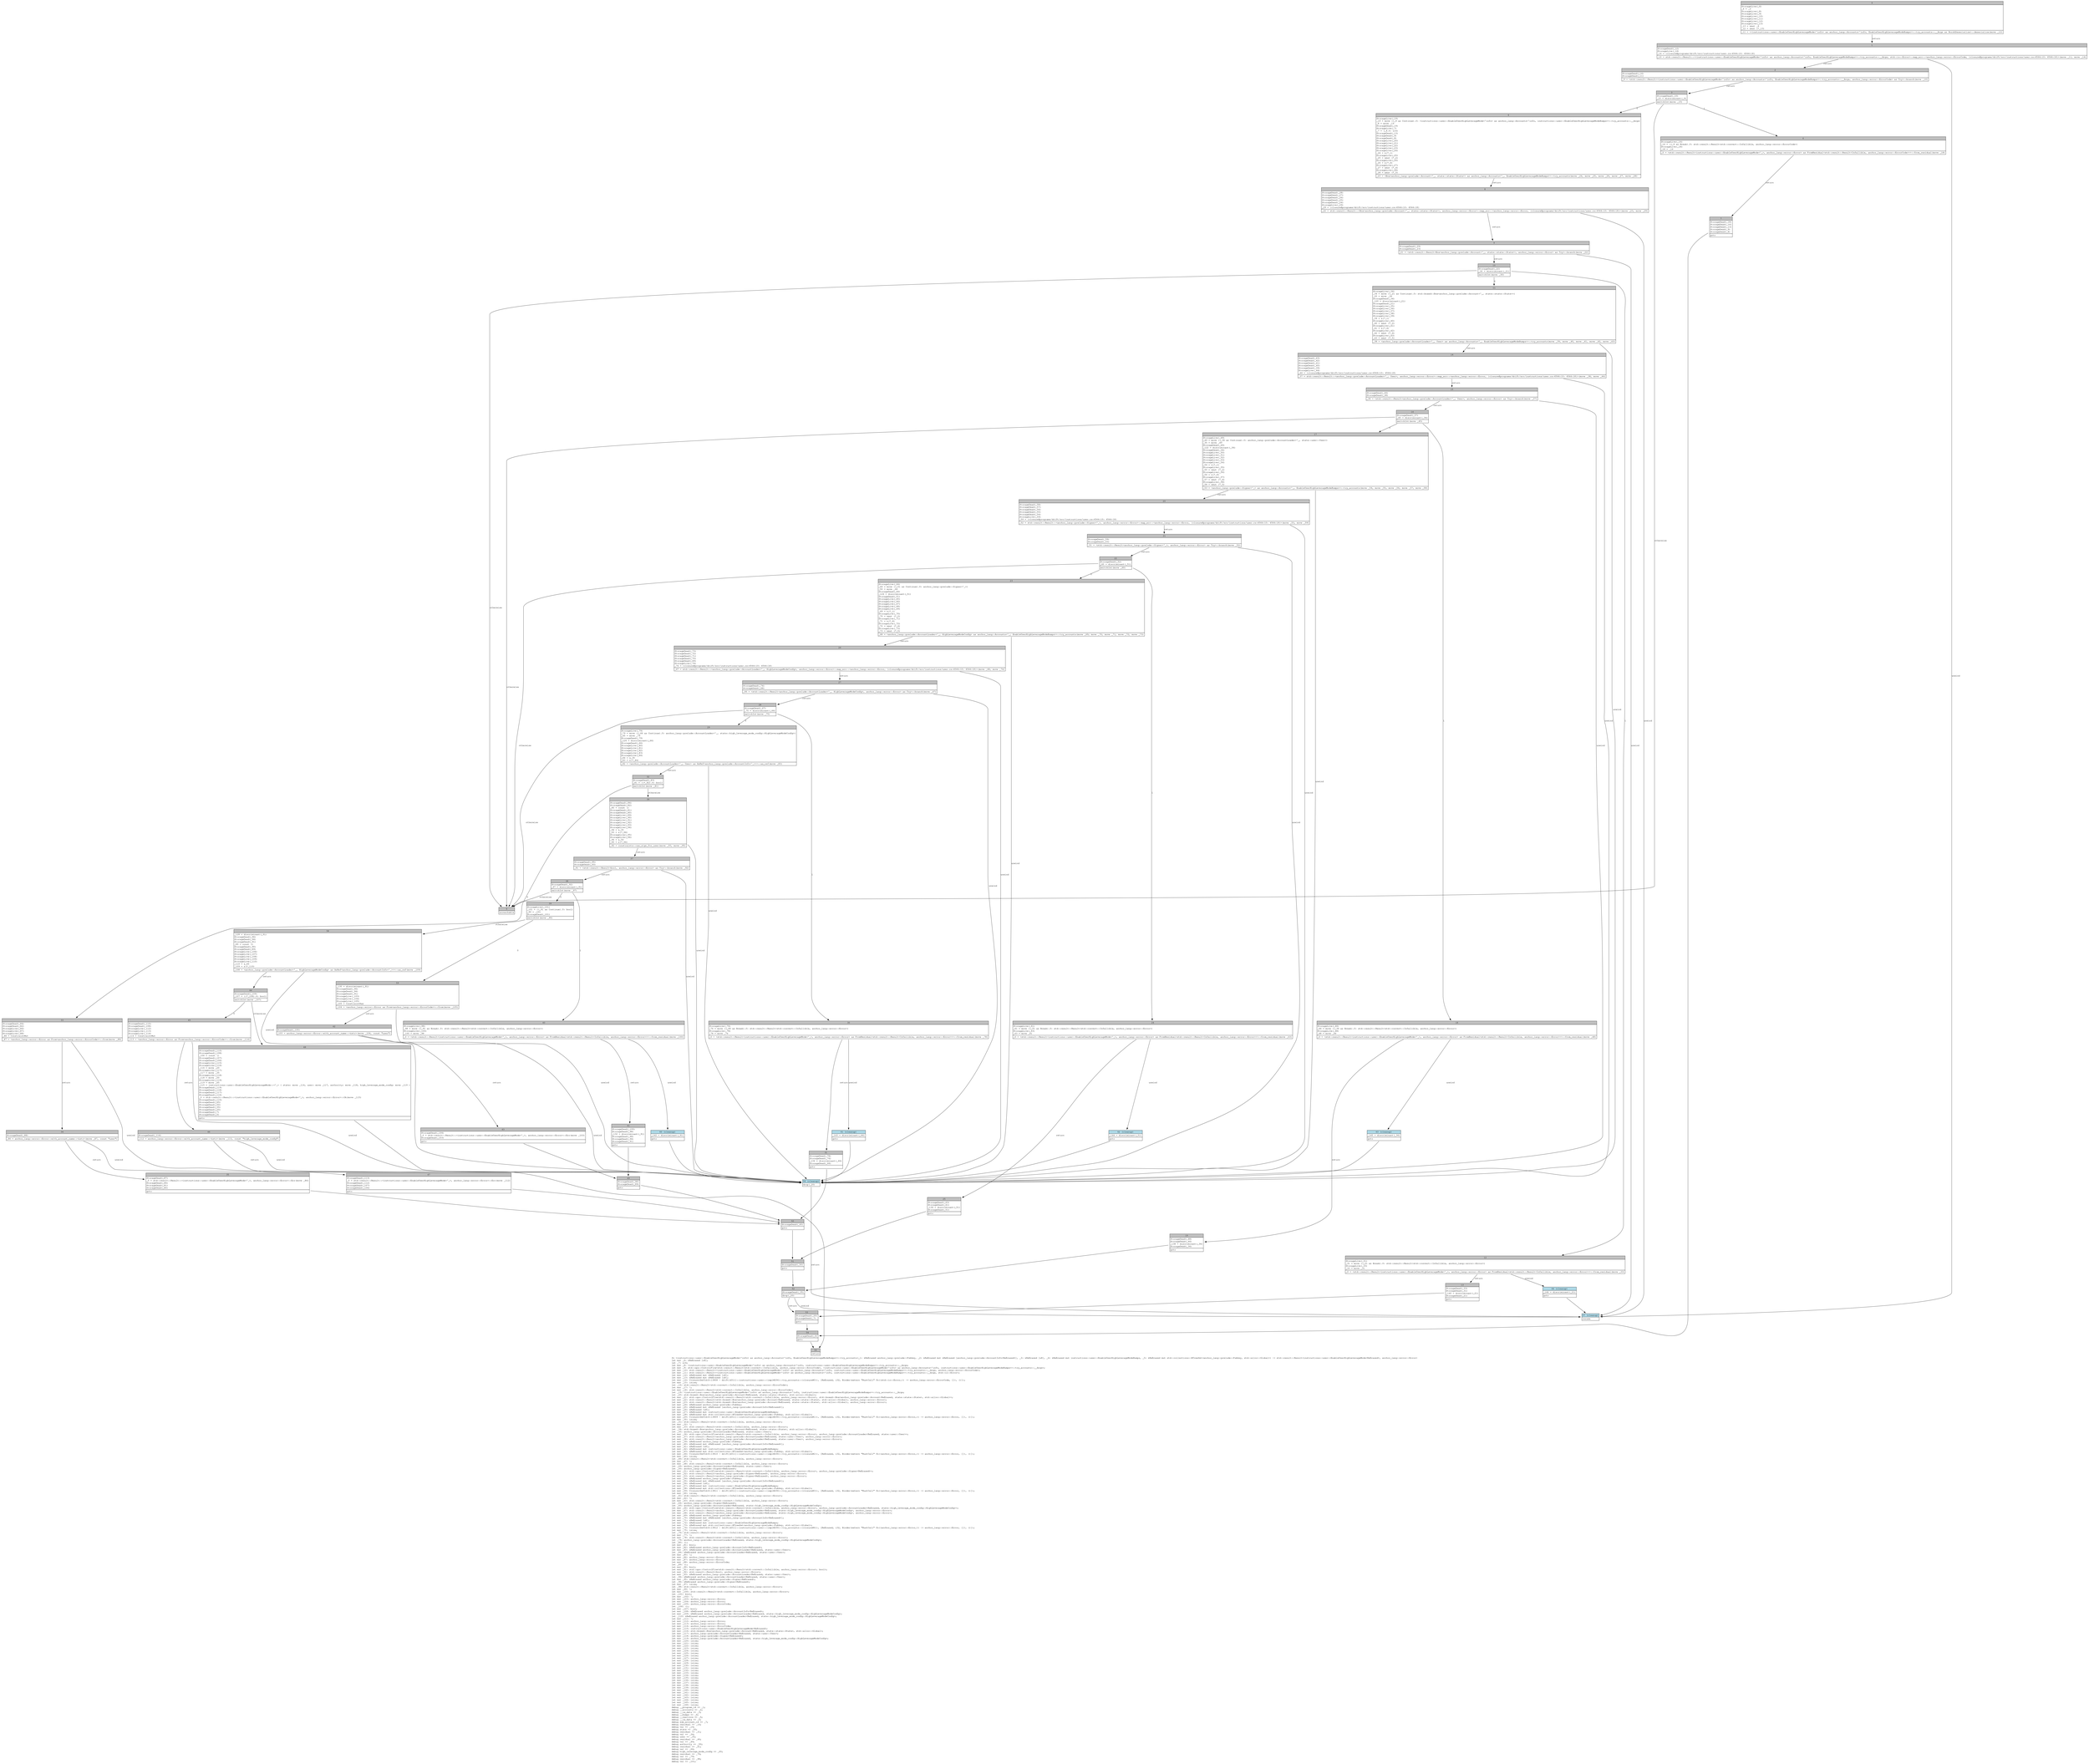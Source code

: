 digraph Mir_0_13807 {
    graph [fontname="Courier, monospace"];
    node [fontname="Courier, monospace"];
    edge [fontname="Courier, monospace"];
    label=<fn &lt;instructions::user::EnableUserHighLeverageMode&lt;'info&gt; as anchor_lang::Accounts&lt;'info, EnableUserHighLeverageModeBumps&gt;&gt;::try_accounts(_1: &amp;ReErased anchor_lang::prelude::Pubkey, _2: &amp;ReErased mut &amp;ReErased [anchor_lang::prelude::AccountInfo&lt;ReErased&gt;], _3: &amp;ReErased [u8], _4: &amp;ReErased mut instructions::user::EnableUserHighLeverageModeBumps, _5: &amp;ReErased mut std::collections::BTreeSet&lt;anchor_lang::prelude::Pubkey, std::alloc::Global&gt;) -&gt; std::result::Result&lt;instructions::user::EnableUserHighLeverageMode&lt;ReErased&gt;, anchor_lang::error::Error&gt;<br align="left"/>let mut _6: &amp;ReErased [u8];<br align="left"/>let _7: u16;<br align="left"/>let mut _8: &lt;instructions::user::EnableUserHighLeverageMode&lt;'info&gt; as anchor_lang::Accounts&lt;'info, instructions::user::EnableUserHighLeverageModeBumps&gt;&gt;::try_accounts::__Args;<br align="left"/>let mut _9: std::ops::ControlFlow&lt;std::result::Result&lt;std::convert::Infallible, anchor_lang::error::ErrorCode&gt;, &lt;instructions::user::EnableUserHighLeverageMode&lt;'info&gt; as anchor_lang::Accounts&lt;'info, instructions::user::EnableUserHighLeverageModeBumps&gt;&gt;::try_accounts::__Args&gt;;<br align="left"/>let mut _10: std::result::Result&lt;&lt;instructions::user::EnableUserHighLeverageMode&lt;'info&gt; as anchor_lang::Accounts&lt;'info, instructions::user::EnableUserHighLeverageModeBumps&gt;&gt;::try_accounts::__Args, anchor_lang::error::ErrorCode&gt;;<br align="left"/>let mut _11: std::result::Result&lt;&lt;instructions::user::EnableUserHighLeverageMode&lt;'info&gt; as anchor_lang::Accounts&lt;'info, instructions::user::EnableUserHighLeverageModeBumps&gt;&gt;::try_accounts::__Args, std::io::Error&gt;;<br align="left"/>let mut _12: &amp;ReErased mut &amp;ReErased [u8];<br align="left"/>let mut _13: &amp;ReErased mut &amp;ReErased [u8];<br align="left"/>let mut _14: Closure(DefId(0:13808 ~ drift[d311]::instructions::user::{impl#206}::try_accounts::{closure#0}), [ReErased, i32, Binder(extern &quot;RustCall&quot; fn((std::io::Error,)) -&gt; anchor_lang::error::ErrorCode, []), ()]);<br align="left"/>let mut _15: isize;<br align="left"/>let _16: std::result::Result&lt;std::convert::Infallible, anchor_lang::error::ErrorCode&gt;;<br align="left"/>let mut _17: !;<br align="left"/>let mut _18: std::result::Result&lt;std::convert::Infallible, anchor_lang::error::ErrorCode&gt;;<br align="left"/>let _19: &lt;instructions::user::EnableUserHighLeverageMode&lt;'info&gt; as anchor_lang::Accounts&lt;'info, instructions::user::EnableUserHighLeverageModeBumps&gt;&gt;::try_accounts::__Args;<br align="left"/>let _20: std::boxed::Box&lt;anchor_lang::prelude::Account&lt;ReErased, state::state::State&gt;, std::alloc::Global&gt;;<br align="left"/>let mut _21: std::ops::ControlFlow&lt;std::result::Result&lt;std::convert::Infallible, anchor_lang::error::Error&gt;, std::boxed::Box&lt;anchor_lang::prelude::Account&lt;ReErased, state::state::State&gt;, std::alloc::Global&gt;&gt;;<br align="left"/>let mut _22: std::result::Result&lt;std::boxed::Box&lt;anchor_lang::prelude::Account&lt;ReErased, state::state::State&gt;, std::alloc::Global&gt;, anchor_lang::error::Error&gt;;<br align="left"/>let mut _23: std::result::Result&lt;std::boxed::Box&lt;anchor_lang::prelude::Account&lt;ReErased, state::state::State&gt;, std::alloc::Global&gt;, anchor_lang::error::Error&gt;;<br align="left"/>let mut _24: &amp;ReErased anchor_lang::prelude::Pubkey;<br align="left"/>let mut _25: &amp;ReErased mut &amp;ReErased [anchor_lang::prelude::AccountInfo&lt;ReErased&gt;];<br align="left"/>let mut _26: &amp;ReErased [u8];<br align="left"/>let mut _27: &amp;ReErased mut instructions::user::EnableUserHighLeverageModeBumps;<br align="left"/>let mut _28: &amp;ReErased mut std::collections::BTreeSet&lt;anchor_lang::prelude::Pubkey, std::alloc::Global&gt;;<br align="left"/>let mut _29: Closure(DefId(0:13809 ~ drift[d311]::instructions::user::{impl#206}::try_accounts::{closure#1}), [ReErased, i32, Binder(extern &quot;RustCall&quot; fn((anchor_lang::error::Error,)) -&gt; anchor_lang::error::Error, []), ()]);<br align="left"/>let mut _30: isize;<br align="left"/>let _31: std::result::Result&lt;std::convert::Infallible, anchor_lang::error::Error&gt;;<br align="left"/>let mut _32: !;<br align="left"/>let mut _33: std::result::Result&lt;std::convert::Infallible, anchor_lang::error::Error&gt;;<br align="left"/>let _34: std::boxed::Box&lt;anchor_lang::prelude::Account&lt;ReErased, state::state::State&gt;, std::alloc::Global&gt;;<br align="left"/>let _35: anchor_lang::prelude::AccountLoader&lt;ReErased, state::user::User&gt;;<br align="left"/>let mut _36: std::ops::ControlFlow&lt;std::result::Result&lt;std::convert::Infallible, anchor_lang::error::Error&gt;, anchor_lang::prelude::AccountLoader&lt;ReErased, state::user::User&gt;&gt;;<br align="left"/>let mut _37: std::result::Result&lt;anchor_lang::prelude::AccountLoader&lt;ReErased, state::user::User&gt;, anchor_lang::error::Error&gt;;<br align="left"/>let mut _38: std::result::Result&lt;anchor_lang::prelude::AccountLoader&lt;ReErased, state::user::User&gt;, anchor_lang::error::Error&gt;;<br align="left"/>let mut _39: &amp;ReErased anchor_lang::prelude::Pubkey;<br align="left"/>let mut _40: &amp;ReErased mut &amp;ReErased [anchor_lang::prelude::AccountInfo&lt;ReErased&gt;];<br align="left"/>let mut _41: &amp;ReErased [u8];<br align="left"/>let mut _42: &amp;ReErased mut instructions::user::EnableUserHighLeverageModeBumps;<br align="left"/>let mut _43: &amp;ReErased mut std::collections::BTreeSet&lt;anchor_lang::prelude::Pubkey, std::alloc::Global&gt;;<br align="left"/>let mut _44: Closure(DefId(0:13810 ~ drift[d311]::instructions::user::{impl#206}::try_accounts::{closure#2}), [ReErased, i32, Binder(extern &quot;RustCall&quot; fn((anchor_lang::error::Error,)) -&gt; anchor_lang::error::Error, []), ()]);<br align="left"/>let mut _45: isize;<br align="left"/>let _46: std::result::Result&lt;std::convert::Infallible, anchor_lang::error::Error&gt;;<br align="left"/>let mut _47: !;<br align="left"/>let mut _48: std::result::Result&lt;std::convert::Infallible, anchor_lang::error::Error&gt;;<br align="left"/>let _49: anchor_lang::prelude::AccountLoader&lt;ReErased, state::user::User&gt;;<br align="left"/>let _50: anchor_lang::prelude::Signer&lt;ReErased&gt;;<br align="left"/>let mut _51: std::ops::ControlFlow&lt;std::result::Result&lt;std::convert::Infallible, anchor_lang::error::Error&gt;, anchor_lang::prelude::Signer&lt;ReErased&gt;&gt;;<br align="left"/>let mut _52: std::result::Result&lt;anchor_lang::prelude::Signer&lt;ReErased&gt;, anchor_lang::error::Error&gt;;<br align="left"/>let mut _53: std::result::Result&lt;anchor_lang::prelude::Signer&lt;ReErased&gt;, anchor_lang::error::Error&gt;;<br align="left"/>let mut _54: &amp;ReErased anchor_lang::prelude::Pubkey;<br align="left"/>let mut _55: &amp;ReErased mut &amp;ReErased [anchor_lang::prelude::AccountInfo&lt;ReErased&gt;];<br align="left"/>let mut _56: &amp;ReErased [u8];<br align="left"/>let mut _57: &amp;ReErased mut instructions::user::EnableUserHighLeverageModeBumps;<br align="left"/>let mut _58: &amp;ReErased mut std::collections::BTreeSet&lt;anchor_lang::prelude::Pubkey, std::alloc::Global&gt;;<br align="left"/>let mut _59: Closure(DefId(0:13811 ~ drift[d311]::instructions::user::{impl#206}::try_accounts::{closure#3}), [ReErased, i32, Binder(extern &quot;RustCall&quot; fn((anchor_lang::error::Error,)) -&gt; anchor_lang::error::Error, []), ()]);<br align="left"/>let mut _60: isize;<br align="left"/>let _61: std::result::Result&lt;std::convert::Infallible, anchor_lang::error::Error&gt;;<br align="left"/>let mut _62: !;<br align="left"/>let mut _63: std::result::Result&lt;std::convert::Infallible, anchor_lang::error::Error&gt;;<br align="left"/>let _64: anchor_lang::prelude::Signer&lt;ReErased&gt;;<br align="left"/>let _65: anchor_lang::prelude::AccountLoader&lt;ReErased, state::high_leverage_mode_config::HighLeverageModeConfig&gt;;<br align="left"/>let mut _66: std::ops::ControlFlow&lt;std::result::Result&lt;std::convert::Infallible, anchor_lang::error::Error&gt;, anchor_lang::prelude::AccountLoader&lt;ReErased, state::high_leverage_mode_config::HighLeverageModeConfig&gt;&gt;;<br align="left"/>let mut _67: std::result::Result&lt;anchor_lang::prelude::AccountLoader&lt;ReErased, state::high_leverage_mode_config::HighLeverageModeConfig&gt;, anchor_lang::error::Error&gt;;<br align="left"/>let mut _68: std::result::Result&lt;anchor_lang::prelude::AccountLoader&lt;ReErased, state::high_leverage_mode_config::HighLeverageModeConfig&gt;, anchor_lang::error::Error&gt;;<br align="left"/>let mut _69: &amp;ReErased anchor_lang::prelude::Pubkey;<br align="left"/>let mut _70: &amp;ReErased mut &amp;ReErased [anchor_lang::prelude::AccountInfo&lt;ReErased&gt;];<br align="left"/>let mut _71: &amp;ReErased [u8];<br align="left"/>let mut _72: &amp;ReErased mut instructions::user::EnableUserHighLeverageModeBumps;<br align="left"/>let mut _73: &amp;ReErased mut std::collections::BTreeSet&lt;anchor_lang::prelude::Pubkey, std::alloc::Global&gt;;<br align="left"/>let mut _74: Closure(DefId(0:13812 ~ drift[d311]::instructions::user::{impl#206}::try_accounts::{closure#4}), [ReErased, i32, Binder(extern &quot;RustCall&quot; fn((anchor_lang::error::Error,)) -&gt; anchor_lang::error::Error, []), ()]);<br align="left"/>let mut _75: isize;<br align="left"/>let _76: std::result::Result&lt;std::convert::Infallible, anchor_lang::error::Error&gt;;<br align="left"/>let mut _77: !;<br align="left"/>let mut _78: std::result::Result&lt;std::convert::Infallible, anchor_lang::error::Error&gt;;<br align="left"/>let _79: anchor_lang::prelude::AccountLoader&lt;ReErased, state::high_leverage_mode_config::HighLeverageModeConfig&gt;;<br align="left"/>let _80: ();<br align="left"/>let mut _81: bool;<br align="left"/>let mut _82: &amp;ReErased anchor_lang::prelude::AccountInfo&lt;ReErased&gt;;<br align="left"/>let mut _83: &amp;ReErased anchor_lang::prelude::AccountLoader&lt;ReErased, state::user::User&gt;;<br align="left"/>let _84: &amp;ReErased anchor_lang::prelude::AccountLoader&lt;ReErased, state::user::User&gt;;<br align="left"/>let mut _85: !;<br align="left"/>let mut _86: anchor_lang::error::Error;<br align="left"/>let mut _87: anchor_lang::error::Error;<br align="left"/>let mut _88: anchor_lang::error::ErrorCode;<br align="left"/>let _89: ();<br align="left"/>let mut _90: bool;<br align="left"/>let mut _91: std::ops::ControlFlow&lt;std::result::Result&lt;std::convert::Infallible, anchor_lang::error::Error&gt;, bool&gt;;<br align="left"/>let mut _92: std::result::Result&lt;bool, anchor_lang::error::Error&gt;;<br align="left"/>let mut _93: &amp;ReErased anchor_lang::prelude::AccountLoader&lt;ReErased, state::user::User&gt;;<br align="left"/>let _94: &amp;ReErased anchor_lang::prelude::AccountLoader&lt;ReErased, state::user::User&gt;;<br align="left"/>let mut _95: &amp;ReErased anchor_lang::prelude::Signer&lt;ReErased&gt;;<br align="left"/>let _96: &amp;ReErased anchor_lang::prelude::Signer&lt;ReErased&gt;;<br align="left"/>let mut _97: isize;<br align="left"/>let _98: std::result::Result&lt;std::convert::Infallible, anchor_lang::error::Error&gt;;<br align="left"/>let mut _99: !;<br align="left"/>let mut _100: std::result::Result&lt;std::convert::Infallible, anchor_lang::error::Error&gt;;<br align="left"/>let _101: bool;<br align="left"/>let mut _102: !;<br align="left"/>let mut _103: anchor_lang::error::Error;<br align="left"/>let mut _104: anchor_lang::error::Error;<br align="left"/>let mut _105: anchor_lang::error::ErrorCode;<br align="left"/>let _106: ();<br align="left"/>let mut _107: bool;<br align="left"/>let mut _108: &amp;ReErased anchor_lang::prelude::AccountInfo&lt;ReErased&gt;;<br align="left"/>let mut _109: &amp;ReErased anchor_lang::prelude::AccountLoader&lt;ReErased, state::high_leverage_mode_config::HighLeverageModeConfig&gt;;<br align="left"/>let _110: &amp;ReErased anchor_lang::prelude::AccountLoader&lt;ReErased, state::high_leverage_mode_config::HighLeverageModeConfig&gt;;<br align="left"/>let mut _111: !;<br align="left"/>let mut _112: anchor_lang::error::Error;<br align="left"/>let mut _113: anchor_lang::error::Error;<br align="left"/>let mut _114: anchor_lang::error::ErrorCode;<br align="left"/>let mut _115: instructions::user::EnableUserHighLeverageMode&lt;ReErased&gt;;<br align="left"/>let mut _116: std::boxed::Box&lt;anchor_lang::prelude::Account&lt;ReErased, state::state::State&gt;, std::alloc::Global&gt;;<br align="left"/>let mut _117: anchor_lang::prelude::AccountLoader&lt;ReErased, state::user::User&gt;;<br align="left"/>let mut _118: anchor_lang::prelude::Signer&lt;ReErased&gt;;<br align="left"/>let mut _119: anchor_lang::prelude::AccountLoader&lt;ReErased, state::high_leverage_mode_config::HighLeverageModeConfig&gt;;<br align="left"/>let mut _120: isize;<br align="left"/>let mut _121: isize;<br align="left"/>let mut _122: isize;<br align="left"/>let mut _123: isize;<br align="left"/>let mut _124: isize;<br align="left"/>let mut _125: isize;<br align="left"/>let mut _126: isize;<br align="left"/>let mut _127: isize;<br align="left"/>let mut _128: isize;<br align="left"/>let mut _129: isize;<br align="left"/>let mut _130: isize;<br align="left"/>let mut _131: isize;<br align="left"/>let mut _132: isize;<br align="left"/>let mut _133: isize;<br align="left"/>let mut _134: isize;<br align="left"/>let mut _135: isize;<br align="left"/>let mut _136: isize;<br align="left"/>let mut _137: isize;<br align="left"/>let mut _138: isize;<br align="left"/>let mut _139: isize;<br align="left"/>let mut _140: isize;<br align="left"/>let mut _141: isize;<br align="left"/>let mut _142: isize;<br align="left"/>let mut _143: isize;<br align="left"/>let mut _144: isize;<br align="left"/>let mut _145: isize;<br align="left"/>let mut _146: isize;<br align="left"/>debug __program_id =&gt; _1;<br align="left"/>debug __accounts =&gt; _2;<br align="left"/>debug __ix_data =&gt; _3;<br align="left"/>debug __bumps =&gt; _4;<br align="left"/>debug __reallocs =&gt; _5;<br align="left"/>debug __ix_data =&gt; _6;<br align="left"/>debug sub_account_id =&gt; _7;<br align="left"/>debug residual =&gt; _16;<br align="left"/>debug val =&gt; _19;<br align="left"/>debug state =&gt; _20;<br align="left"/>debug residual =&gt; _31;<br align="left"/>debug val =&gt; _34;<br align="left"/>debug user =&gt; _35;<br align="left"/>debug residual =&gt; _46;<br align="left"/>debug val =&gt; _49;<br align="left"/>debug authority =&gt; _50;<br align="left"/>debug residual =&gt; _61;<br align="left"/>debug val =&gt; _64;<br align="left"/>debug high_leverage_mode_config =&gt; _65;<br align="left"/>debug residual =&gt; _76;<br align="left"/>debug val =&gt; _79;<br align="left"/>debug residual =&gt; _98;<br align="left"/>debug val =&gt; _101;<br align="left"/>>;
    bb0__0_13807 [shape="none", label=<<table border="0" cellborder="1" cellspacing="0"><tr><td bgcolor="gray" align="center" colspan="1">0</td></tr><tr><td align="left" balign="left">StorageLive(_6)<br/>_6 = _3<br/>StorageLive(_8)<br/>StorageLive(_9)<br/>StorageLive(_10)<br/>StorageLive(_11)<br/>StorageLive(_12)<br/>StorageLive(_13)<br/>_13 = &amp;mut _6<br/>_12 = &amp;mut (*_13)<br/></td></tr><tr><td align="left">_11 = &lt;&lt;instructions::user::EnableUserHighLeverageMode&lt;'info&gt; as anchor_lang::Accounts&lt;'info, EnableUserHighLeverageModeBumps&gt;&gt;::try_accounts::__Args as BorshDeserialize&gt;::deserialize(move _12)</td></tr></table>>];
    bb1__0_13807 [shape="none", label=<<table border="0" cellborder="1" cellspacing="0"><tr><td bgcolor="gray" align="center" colspan="1">1</td></tr><tr><td align="left" balign="left">StorageDead(_12)<br/>StorageLive(_14)<br/>_14 = {closure@programs/drift/src/instructions/user.rs:4564:10: 4564:18}<br/></td></tr><tr><td align="left">_10 = std::result::Result::&lt;&lt;instructions::user::EnableUserHighLeverageMode&lt;'info&gt; as anchor_lang::Accounts&lt;'info, EnableUserHighLeverageModeBumps&gt;&gt;::try_accounts::__Args, std::io::Error&gt;::map_err::&lt;anchor_lang::error::ErrorCode, {closure@programs/drift/src/instructions/user.rs:4564:10: 4564:18}&gt;(move _11, move _14)</td></tr></table>>];
    bb2__0_13807 [shape="none", label=<<table border="0" cellborder="1" cellspacing="0"><tr><td bgcolor="gray" align="center" colspan="1">2</td></tr><tr><td align="left" balign="left">StorageDead(_14)<br/>StorageDead(_11)<br/></td></tr><tr><td align="left">_9 = &lt;std::result::Result&lt;&lt;instructions::user::EnableUserHighLeverageMode&lt;'info&gt; as anchor_lang::Accounts&lt;'info, EnableUserHighLeverageModeBumps&gt;&gt;::try_accounts::__Args, anchor_lang::error::ErrorCode&gt; as Try&gt;::branch(move _10)</td></tr></table>>];
    bb3__0_13807 [shape="none", label=<<table border="0" cellborder="1" cellspacing="0"><tr><td bgcolor="gray" align="center" colspan="1">3</td></tr><tr><td align="left" balign="left">StorageDead(_10)<br/>_15 = discriminant(_9)<br/></td></tr><tr><td align="left">switchInt(move _15)</td></tr></table>>];
    bb4__0_13807 [shape="none", label=<<table border="0" cellborder="1" cellspacing="0"><tr><td bgcolor="gray" align="center" colspan="1">4</td></tr><tr><td align="left" balign="left">StorageLive(_19)<br/>_19 = move ((_9 as Continue).0: &lt;instructions::user::EnableUserHighLeverageMode&lt;'info&gt; as anchor_lang::Accounts&lt;'info, instructions::user::EnableUserHighLeverageModeBumps&gt;&gt;::try_accounts::__Args)<br/>_8 = move _19<br/>StorageDead(_19)<br/>StorageLive(_7)<br/>_7 = (_8.0: u16)<br/>StorageDead(_13)<br/>StorageDead(_9)<br/>StorageDead(_8)<br/>StorageLive(_20)<br/>StorageLive(_21)<br/>StorageLive(_22)<br/>StorageLive(_23)<br/>StorageLive(_24)<br/>_24 = &amp;(*_1)<br/>StorageLive(_25)<br/>_25 = &amp;mut (*_2)<br/>StorageLive(_26)<br/>_26 = &amp;(*_6)<br/>StorageLive(_27)<br/>_27 = &amp;mut (*_4)<br/>StorageLive(_28)<br/>_28 = &amp;mut (*_5)<br/></td></tr><tr><td align="left">_23 = &lt;Box&lt;anchor_lang::prelude::Account&lt;'_, state::state::State&gt;&gt; as anchor_lang::Accounts&lt;'_, EnableUserHighLeverageModeBumps&gt;&gt;::try_accounts(move _24, move _25, move _26, move _27, move _28)</td></tr></table>>];
    bb5__0_13807 [shape="none", label=<<table border="0" cellborder="1" cellspacing="0"><tr><td bgcolor="gray" align="center" colspan="1">5</td></tr><tr><td align="left">unreachable</td></tr></table>>];
    bb6__0_13807 [shape="none", label=<<table border="0" cellborder="1" cellspacing="0"><tr><td bgcolor="gray" align="center" colspan="1">6</td></tr><tr><td align="left" balign="left">StorageLive(_16)<br/>_16 = ((_9 as Break).0: std::result::Result&lt;std::convert::Infallible, anchor_lang::error::ErrorCode&gt;)<br/>StorageLive(_18)<br/>_18 = _16<br/></td></tr><tr><td align="left">_0 = &lt;std::result::Result&lt;instructions::user::EnableUserHighLeverageMode&lt;'_&gt;, anchor_lang::error::Error&gt; as FromResidual&lt;std::result::Result&lt;Infallible, anchor_lang::error::ErrorCode&gt;&gt;&gt;::from_residual(move _18)</td></tr></table>>];
    bb7__0_13807 [shape="none", label=<<table border="0" cellborder="1" cellspacing="0"><tr><td bgcolor="gray" align="center" colspan="1">7</td></tr><tr><td align="left" balign="left">StorageDead(_18)<br/>StorageDead(_16)<br/>StorageDead(_13)<br/>StorageDead(_9)<br/>StorageDead(_8)<br/></td></tr><tr><td align="left">goto</td></tr></table>>];
    bb8__0_13807 [shape="none", label=<<table border="0" cellborder="1" cellspacing="0"><tr><td bgcolor="gray" align="center" colspan="1">8</td></tr><tr><td align="left" balign="left">StorageDead(_28)<br/>StorageDead(_27)<br/>StorageDead(_26)<br/>StorageDead(_25)<br/>StorageDead(_24)<br/>StorageLive(_29)<br/>_29 = {closure@programs/drift/src/instructions/user.rs:4564:10: 4564:18}<br/></td></tr><tr><td align="left">_22 = std::result::Result::&lt;Box&lt;anchor_lang::prelude::Account&lt;'_, state::state::State&gt;&gt;, anchor_lang::error::Error&gt;::map_err::&lt;anchor_lang::error::Error, {closure@programs/drift/src/instructions/user.rs:4564:10: 4564:18}&gt;(move _23, move _29)</td></tr></table>>];
    bb9__0_13807 [shape="none", label=<<table border="0" cellborder="1" cellspacing="0"><tr><td bgcolor="gray" align="center" colspan="1">9</td></tr><tr><td align="left" balign="left">StorageDead(_29)<br/>StorageDead(_23)<br/></td></tr><tr><td align="left">_21 = &lt;std::result::Result&lt;Box&lt;anchor_lang::prelude::Account&lt;'_, state::state::State&gt;&gt;, anchor_lang::error::Error&gt; as Try&gt;::branch(move _22)</td></tr></table>>];
    bb10__0_13807 [shape="none", label=<<table border="0" cellborder="1" cellspacing="0"><tr><td bgcolor="gray" align="center" colspan="1">10</td></tr><tr><td align="left" balign="left">StorageDead(_22)<br/>_30 = discriminant(_21)<br/></td></tr><tr><td align="left">switchInt(move _30)</td></tr></table>>];
    bb11__0_13807 [shape="none", label=<<table border="0" cellborder="1" cellspacing="0"><tr><td bgcolor="gray" align="center" colspan="1">11</td></tr><tr><td align="left" balign="left">StorageLive(_34)<br/>_34 = move ((_21 as Continue).0: std::boxed::Box&lt;anchor_lang::prelude::Account&lt;'_, state::state::State&gt;&gt;)<br/>_20 = move _34<br/>StorageDead(_34)<br/>_120 = discriminant(_21)<br/>StorageDead(_21)<br/>StorageLive(_35)<br/>StorageLive(_36)<br/>StorageLive(_37)<br/>StorageLive(_38)<br/>StorageLive(_39)<br/>_39 = &amp;(*_1)<br/>StorageLive(_40)<br/>_40 = &amp;mut (*_2)<br/>StorageLive(_41)<br/>_41 = &amp;(*_6)<br/>StorageLive(_42)<br/>_42 = &amp;mut (*_4)<br/>StorageLive(_43)<br/>_43 = &amp;mut (*_5)<br/></td></tr><tr><td align="left">_38 = &lt;anchor_lang::prelude::AccountLoader&lt;'_, User&gt; as anchor_lang::Accounts&lt;'_, EnableUserHighLeverageModeBumps&gt;&gt;::try_accounts(move _39, move _40, move _41, move _42, move _43)</td></tr></table>>];
    bb12__0_13807 [shape="none", label=<<table border="0" cellborder="1" cellspacing="0"><tr><td bgcolor="gray" align="center" colspan="1">12</td></tr><tr><td align="left" balign="left">StorageLive(_31)<br/>_31 = move ((_21 as Break).0: std::result::Result&lt;std::convert::Infallible, anchor_lang::error::Error&gt;)<br/>StorageLive(_33)<br/>_33 = move _31<br/></td></tr><tr><td align="left">_0 = &lt;std::result::Result&lt;instructions::user::EnableUserHighLeverageMode&lt;'_&gt;, anchor_lang::error::Error&gt; as FromResidual&lt;std::result::Result&lt;Infallible, anchor_lang::error::Error&gt;&gt;&gt;::from_residual(move _33)</td></tr></table>>];
    bb13__0_13807 [shape="none", label=<<table border="0" cellborder="1" cellspacing="0"><tr><td bgcolor="gray" align="center" colspan="1">13</td></tr><tr><td align="left" balign="left">StorageDead(_33)<br/>StorageDead(_31)<br/>_140 = discriminant(_21)<br/>StorageDead(_21)<br/></td></tr><tr><td align="left">goto</td></tr></table>>];
    bb14__0_13807 [shape="none", label=<<table border="0" cellborder="1" cellspacing="0"><tr><td bgcolor="gray" align="center" colspan="1">14</td></tr><tr><td align="left" balign="left">StorageDead(_43)<br/>StorageDead(_42)<br/>StorageDead(_41)<br/>StorageDead(_40)<br/>StorageDead(_39)<br/>StorageLive(_44)<br/>_44 = {closure@programs/drift/src/instructions/user.rs:4564:10: 4564:18}<br/></td></tr><tr><td align="left">_37 = std::result::Result::&lt;anchor_lang::prelude::AccountLoader&lt;'_, User&gt;, anchor_lang::error::Error&gt;::map_err::&lt;anchor_lang::error::Error, {closure@programs/drift/src/instructions/user.rs:4564:10: 4564:18}&gt;(move _38, move _44)</td></tr></table>>];
    bb15__0_13807 [shape="none", label=<<table border="0" cellborder="1" cellspacing="0"><tr><td bgcolor="gray" align="center" colspan="1">15</td></tr><tr><td align="left" balign="left">StorageDead(_44)<br/>StorageDead(_38)<br/></td></tr><tr><td align="left">_36 = &lt;std::result::Result&lt;anchor_lang::prelude::AccountLoader&lt;'_, User&gt;, anchor_lang::error::Error&gt; as Try&gt;::branch(move _37)</td></tr></table>>];
    bb16__0_13807 [shape="none", label=<<table border="0" cellborder="1" cellspacing="0"><tr><td bgcolor="gray" align="center" colspan="1">16</td></tr><tr><td align="left" balign="left">StorageDead(_37)<br/>_45 = discriminant(_36)<br/></td></tr><tr><td align="left">switchInt(move _45)</td></tr></table>>];
    bb17__0_13807 [shape="none", label=<<table border="0" cellborder="1" cellspacing="0"><tr><td bgcolor="gray" align="center" colspan="1">17</td></tr><tr><td align="left" balign="left">StorageLive(_49)<br/>_49 = move ((_36 as Continue).0: anchor_lang::prelude::AccountLoader&lt;'_, state::user::User&gt;)<br/>_35 = move _49<br/>StorageDead(_49)<br/>_122 = discriminant(_36)<br/>StorageDead(_36)<br/>StorageLive(_50)<br/>StorageLive(_51)<br/>StorageLive(_52)<br/>StorageLive(_53)<br/>StorageLive(_54)<br/>_54 = &amp;(*_1)<br/>StorageLive(_55)<br/>_55 = &amp;mut (*_2)<br/>StorageLive(_56)<br/>_56 = &amp;(*_6)<br/>StorageLive(_57)<br/>_57 = &amp;mut (*_4)<br/>StorageLive(_58)<br/>_58 = &amp;mut (*_5)<br/></td></tr><tr><td align="left">_53 = &lt;anchor_lang::prelude::Signer&lt;'_&gt; as anchor_lang::Accounts&lt;'_, EnableUserHighLeverageModeBumps&gt;&gt;::try_accounts(move _54, move _55, move _56, move _57, move _58)</td></tr></table>>];
    bb18__0_13807 [shape="none", label=<<table border="0" cellborder="1" cellspacing="0"><tr><td bgcolor="gray" align="center" colspan="1">18</td></tr><tr><td align="left" balign="left">StorageLive(_46)<br/>_46 = move ((_36 as Break).0: std::result::Result&lt;std::convert::Infallible, anchor_lang::error::Error&gt;)<br/>StorageLive(_48)<br/>_48 = move _46<br/></td></tr><tr><td align="left">_0 = &lt;std::result::Result&lt;instructions::user::EnableUserHighLeverageMode&lt;'_&gt;, anchor_lang::error::Error&gt; as FromResidual&lt;std::result::Result&lt;Infallible, anchor_lang::error::Error&gt;&gt;&gt;::from_residual(move _48)</td></tr></table>>];
    bb19__0_13807 [shape="none", label=<<table border="0" cellborder="1" cellspacing="0"><tr><td bgcolor="gray" align="center" colspan="1">19</td></tr><tr><td align="left" balign="left">StorageDead(_48)<br/>StorageDead(_46)<br/>_138 = discriminant(_36)<br/>StorageDead(_36)<br/></td></tr><tr><td align="left">goto</td></tr></table>>];
    bb20__0_13807 [shape="none", label=<<table border="0" cellborder="1" cellspacing="0"><tr><td bgcolor="gray" align="center" colspan="1">20</td></tr><tr><td align="left" balign="left">StorageDead(_58)<br/>StorageDead(_57)<br/>StorageDead(_56)<br/>StorageDead(_55)<br/>StorageDead(_54)<br/>StorageLive(_59)<br/>_59 = {closure@programs/drift/src/instructions/user.rs:4564:10: 4564:18}<br/></td></tr><tr><td align="left">_52 = std::result::Result::&lt;anchor_lang::prelude::Signer&lt;'_&gt;, anchor_lang::error::Error&gt;::map_err::&lt;anchor_lang::error::Error, {closure@programs/drift/src/instructions/user.rs:4564:10: 4564:18}&gt;(move _53, move _59)</td></tr></table>>];
    bb21__0_13807 [shape="none", label=<<table border="0" cellborder="1" cellspacing="0"><tr><td bgcolor="gray" align="center" colspan="1">21</td></tr><tr><td align="left" balign="left">StorageDead(_59)<br/>StorageDead(_53)<br/></td></tr><tr><td align="left">_51 = &lt;std::result::Result&lt;anchor_lang::prelude::Signer&lt;'_&gt;, anchor_lang::error::Error&gt; as Try&gt;::branch(move _52)</td></tr></table>>];
    bb22__0_13807 [shape="none", label=<<table border="0" cellborder="1" cellspacing="0"><tr><td bgcolor="gray" align="center" colspan="1">22</td></tr><tr><td align="left" balign="left">StorageDead(_52)<br/>_60 = discriminant(_51)<br/></td></tr><tr><td align="left">switchInt(move _60)</td></tr></table>>];
    bb23__0_13807 [shape="none", label=<<table border="0" cellborder="1" cellspacing="0"><tr><td bgcolor="gray" align="center" colspan="1">23</td></tr><tr><td align="left" balign="left">StorageLive(_64)<br/>_64 = move ((_51 as Continue).0: anchor_lang::prelude::Signer&lt;'_&gt;)<br/>_50 = move _64<br/>StorageDead(_64)<br/>_124 = discriminant(_51)<br/>StorageDead(_51)<br/>StorageLive(_65)<br/>StorageLive(_66)<br/>StorageLive(_67)<br/>StorageLive(_68)<br/>StorageLive(_69)<br/>_69 = &amp;(*_1)<br/>StorageLive(_70)<br/>_70 = &amp;mut (*_2)<br/>StorageLive(_71)<br/>_71 = &amp;(*_6)<br/>StorageLive(_72)<br/>_72 = &amp;mut (*_4)<br/>StorageLive(_73)<br/>_73 = &amp;mut (*_5)<br/></td></tr><tr><td align="left">_68 = &lt;anchor_lang::prelude::AccountLoader&lt;'_, HighLeverageModeConfig&gt; as anchor_lang::Accounts&lt;'_, EnableUserHighLeverageModeBumps&gt;&gt;::try_accounts(move _69, move _70, move _71, move _72, move _73)</td></tr></table>>];
    bb24__0_13807 [shape="none", label=<<table border="0" cellborder="1" cellspacing="0"><tr><td bgcolor="gray" align="center" colspan="1">24</td></tr><tr><td align="left" balign="left">StorageLive(_61)<br/>_61 = move ((_51 as Break).0: std::result::Result&lt;std::convert::Infallible, anchor_lang::error::Error&gt;)<br/>StorageLive(_63)<br/>_63 = move _61<br/></td></tr><tr><td align="left">_0 = &lt;std::result::Result&lt;instructions::user::EnableUserHighLeverageMode&lt;'_&gt;, anchor_lang::error::Error&gt; as FromResidual&lt;std::result::Result&lt;Infallible, anchor_lang::error::Error&gt;&gt;&gt;::from_residual(move _63)</td></tr></table>>];
    bb25__0_13807 [shape="none", label=<<table border="0" cellborder="1" cellspacing="0"><tr><td bgcolor="gray" align="center" colspan="1">25</td></tr><tr><td align="left" balign="left">StorageDead(_63)<br/>StorageDead(_61)<br/>_136 = discriminant(_51)<br/>StorageDead(_51)<br/></td></tr><tr><td align="left">goto</td></tr></table>>];
    bb26__0_13807 [shape="none", label=<<table border="0" cellborder="1" cellspacing="0"><tr><td bgcolor="gray" align="center" colspan="1">26</td></tr><tr><td align="left" balign="left">StorageDead(_73)<br/>StorageDead(_72)<br/>StorageDead(_71)<br/>StorageDead(_70)<br/>StorageDead(_69)<br/>StorageLive(_74)<br/>_74 = {closure@programs/drift/src/instructions/user.rs:4564:10: 4564:18}<br/></td></tr><tr><td align="left">_67 = std::result::Result::&lt;anchor_lang::prelude::AccountLoader&lt;'_, HighLeverageModeConfig&gt;, anchor_lang::error::Error&gt;::map_err::&lt;anchor_lang::error::Error, {closure@programs/drift/src/instructions/user.rs:4564:10: 4564:18}&gt;(move _68, move _74)</td></tr></table>>];
    bb27__0_13807 [shape="none", label=<<table border="0" cellborder="1" cellspacing="0"><tr><td bgcolor="gray" align="center" colspan="1">27</td></tr><tr><td align="left" balign="left">StorageDead(_74)<br/>StorageDead(_68)<br/></td></tr><tr><td align="left">_66 = &lt;std::result::Result&lt;anchor_lang::prelude::AccountLoader&lt;'_, HighLeverageModeConfig&gt;, anchor_lang::error::Error&gt; as Try&gt;::branch(move _67)</td></tr></table>>];
    bb28__0_13807 [shape="none", label=<<table border="0" cellborder="1" cellspacing="0"><tr><td bgcolor="gray" align="center" colspan="1">28</td></tr><tr><td align="left" balign="left">StorageDead(_67)<br/>_75 = discriminant(_66)<br/></td></tr><tr><td align="left">switchInt(move _75)</td></tr></table>>];
    bb29__0_13807 [shape="none", label=<<table border="0" cellborder="1" cellspacing="0"><tr><td bgcolor="gray" align="center" colspan="1">29</td></tr><tr><td align="left" balign="left">StorageLive(_79)<br/>_79 = move ((_66 as Continue).0: anchor_lang::prelude::AccountLoader&lt;'_, state::high_leverage_mode_config::HighLeverageModeConfig&gt;)<br/>_65 = move _79<br/>StorageDead(_79)<br/>_126 = discriminant(_66)<br/>StorageDead(_66)<br/>StorageLive(_80)<br/>StorageLive(_81)<br/>StorageLive(_82)<br/>StorageLive(_83)<br/>StorageLive(_84)<br/>_84 = &amp;_35<br/>_83 = &amp;(*_84)<br/></td></tr><tr><td align="left">_82 = &lt;anchor_lang::prelude::AccountLoader&lt;'_, User&gt; as AsRef&lt;anchor_lang::prelude::AccountInfo&lt;'_&gt;&gt;&gt;::as_ref(move _83)</td></tr></table>>];
    bb30__0_13807 [shape="none", label=<<table border="0" cellborder="1" cellspacing="0"><tr><td bgcolor="gray" align="center" colspan="1">30</td></tr><tr><td align="left" balign="left">StorageLive(_76)<br/>_76 = move ((_66 as Break).0: std::result::Result&lt;std::convert::Infallible, anchor_lang::error::Error&gt;)<br/>StorageLive(_78)<br/>_78 = move _76<br/></td></tr><tr><td align="left">_0 = &lt;std::result::Result&lt;instructions::user::EnableUserHighLeverageMode&lt;'_&gt;, anchor_lang::error::Error&gt; as FromResidual&lt;std::result::Result&lt;Infallible, anchor_lang::error::Error&gt;&gt;&gt;::from_residual(move _78)</td></tr></table>>];
    bb31__0_13807 [shape="none", label=<<table border="0" cellborder="1" cellspacing="0"><tr><td bgcolor="gray" align="center" colspan="1">31</td></tr><tr><td align="left" balign="left">StorageDead(_78)<br/>StorageDead(_76)<br/>_134 = discriminant(_66)<br/>StorageDead(_66)<br/></td></tr><tr><td align="left">goto</td></tr></table>>];
    bb32__0_13807 [shape="none", label=<<table border="0" cellborder="1" cellspacing="0"><tr><td bgcolor="gray" align="center" colspan="1">32</td></tr><tr><td align="left" balign="left">StorageDead(_83)<br/>_81 = ((*_82).6: bool)<br/></td></tr><tr><td align="left">switchInt(move _81)</td></tr></table>>];
    bb33__0_13807 [shape="none", label=<<table border="0" cellborder="1" cellspacing="0"><tr><td bgcolor="gray" align="center" colspan="1">33</td></tr><tr><td align="left" balign="left">StorageDead(_84)<br/>StorageDead(_82)<br/>StorageLive(_86)<br/>StorageLive(_87)<br/>StorageLive(_88)<br/>_88 = ConstraintMut<br/></td></tr><tr><td align="left">_87 = &lt;anchor_lang::error::Error as From&lt;anchor_lang::error::ErrorCode&gt;&gt;::from(move _88)</td></tr></table>>];
    bb34__0_13807 [shape="none", label=<<table border="0" cellborder="1" cellspacing="0"><tr><td bgcolor="gray" align="center" colspan="1">34</td></tr><tr><td align="left" balign="left">StorageDead(_88)<br/></td></tr><tr><td align="left">_86 = anchor_lang::error::Error::with_account_name::&lt;&amp;str&gt;(move _87, const &quot;user&quot;)</td></tr></table>>];
    bb35__0_13807 [shape="none", label=<<table border="0" cellborder="1" cellspacing="0"><tr><td bgcolor="gray" align="center" colspan="1">35</td></tr><tr><td align="left" balign="left">StorageDead(_87)<br/>_0 = std::result::Result::&lt;instructions::user::EnableUserHighLeverageMode&lt;'_&gt;, anchor_lang::error::Error&gt;::Err(move _86)<br/>StorageDead(_86)<br/>StorageDead(_81)<br/>StorageDead(_80)<br/></td></tr><tr><td align="left">goto</td></tr></table>>];
    bb36__0_13807 [shape="none", label=<<table border="0" cellborder="1" cellspacing="0"><tr><td bgcolor="gray" align="center" colspan="1">36</td></tr><tr><td align="left" balign="left">StorageDead(_84)<br/>StorageDead(_82)<br/>_80 = const ()<br/>StorageDead(_81)<br/>StorageDead(_80)<br/>StorageLive(_89)<br/>StorageLive(_90)<br/>StorageLive(_91)<br/>StorageLive(_92)<br/>StorageLive(_93)<br/>StorageLive(_94)<br/>_94 = &amp;_35<br/>_93 = &amp;(*_94)<br/>StorageLive(_95)<br/>StorageLive(_96)<br/>_96 = &amp;_50<br/>_95 = &amp;(*_96)<br/></td></tr><tr><td align="left">_92 = constraints::can_sign_for_user(move _93, move _95)</td></tr></table>>];
    bb37__0_13807 [shape="none", label=<<table border="0" cellborder="1" cellspacing="0"><tr><td bgcolor="gray" align="center" colspan="1">37</td></tr><tr><td align="left" balign="left">StorageDead(_95)<br/>StorageDead(_93)<br/></td></tr><tr><td align="left">_91 = &lt;std::result::Result&lt;bool, anchor_lang::error::Error&gt; as Try&gt;::branch(move _92)</td></tr></table>>];
    bb38__0_13807 [shape="none", label=<<table border="0" cellborder="1" cellspacing="0"><tr><td bgcolor="gray" align="center" colspan="1">38</td></tr><tr><td align="left" balign="left">StorageDead(_92)<br/>_97 = discriminant(_91)<br/></td></tr><tr><td align="left">switchInt(move _97)</td></tr></table>>];
    bb39__0_13807 [shape="none", label=<<table border="0" cellborder="1" cellspacing="0"><tr><td bgcolor="gray" align="center" colspan="1">39</td></tr><tr><td align="left" balign="left">StorageLive(_101)<br/>_101 = ((_91 as Continue).0: bool)<br/>_90 = _101<br/>StorageDead(_101)<br/></td></tr><tr><td align="left">switchInt(move _90)</td></tr></table>>];
    bb40__0_13807 [shape="none", label=<<table border="0" cellborder="1" cellspacing="0"><tr><td bgcolor="gray" align="center" colspan="1">40</td></tr><tr><td align="left" balign="left">StorageLive(_98)<br/>_98 = move ((_91 as Break).0: std::result::Result&lt;std::convert::Infallible, anchor_lang::error::Error&gt;)<br/>StorageLive(_100)<br/>_100 = move _98<br/></td></tr><tr><td align="left">_0 = &lt;std::result::Result&lt;instructions::user::EnableUserHighLeverageMode&lt;'_&gt;, anchor_lang::error::Error&gt; as FromResidual&lt;std::result::Result&lt;Infallible, anchor_lang::error::Error&gt;&gt;&gt;::from_residual(move _100)</td></tr></table>>];
    bb41__0_13807 [shape="none", label=<<table border="0" cellborder="1" cellspacing="0"><tr><td bgcolor="gray" align="center" colspan="1">41</td></tr><tr><td align="left" balign="left">StorageDead(_100)<br/>StorageDead(_98)<br/>_132 = discriminant(_91)<br/>StorageDead(_96)<br/>StorageDead(_94)<br/>StorageDead(_91)<br/></td></tr><tr><td align="left">goto</td></tr></table>>];
    bb42__0_13807 [shape="none", label=<<table border="0" cellborder="1" cellspacing="0"><tr><td bgcolor="gray" align="center" colspan="1">42</td></tr><tr><td align="left" balign="left">StorageDead(_105)<br/></td></tr><tr><td align="left">_103 = anchor_lang::error::Error::with_account_name::&lt;&amp;str&gt;(move _104, const &quot;user&quot;)</td></tr></table>>];
    bb43__0_13807 [shape="none", label=<<table border="0" cellborder="1" cellspacing="0"><tr><td bgcolor="gray" align="center" colspan="1">43</td></tr><tr><td align="left" balign="left">StorageDead(_104)<br/>_0 = std::result::Result::&lt;instructions::user::EnableUserHighLeverageMode&lt;'_&gt;, anchor_lang::error::Error&gt;::Err(move _103)<br/>StorageDead(_103)<br/></td></tr><tr><td align="left">goto</td></tr></table>>];
    bb44__0_13807 [shape="none", label=<<table border="0" cellborder="1" cellspacing="0"><tr><td bgcolor="gray" align="center" colspan="1">44</td></tr><tr><td align="left" balign="left">StorageDead(_109)<br/>_107 = ((*_108).6: bool)<br/></td></tr><tr><td align="left">switchInt(move _107)</td></tr></table>>];
    bb45__0_13807 [shape="none", label=<<table border="0" cellborder="1" cellspacing="0"><tr><td bgcolor="gray" align="center" colspan="1">45</td></tr><tr><td align="left" balign="left">StorageDead(_110)<br/>StorageDead(_108)<br/>StorageLive(_112)<br/>StorageLive(_113)<br/>StorageLive(_114)<br/>_114 = ConstraintMut<br/></td></tr><tr><td align="left">_113 = &lt;anchor_lang::error::Error as From&lt;anchor_lang::error::ErrorCode&gt;&gt;::from(move _114)</td></tr></table>>];
    bb46__0_13807 [shape="none", label=<<table border="0" cellborder="1" cellspacing="0"><tr><td bgcolor="gray" align="center" colspan="1">46</td></tr><tr><td align="left" balign="left">StorageDead(_114)<br/></td></tr><tr><td align="left">_112 = anchor_lang::error::Error::with_account_name::&lt;&amp;str&gt;(move _113, const &quot;high_leverage_mode_config&quot;)</td></tr></table>>];
    bb47__0_13807 [shape="none", label=<<table border="0" cellborder="1" cellspacing="0"><tr><td bgcolor="gray" align="center" colspan="1">47</td></tr><tr><td align="left" balign="left">StorageDead(_113)<br/>_0 = std::result::Result::&lt;instructions::user::EnableUserHighLeverageMode&lt;'_&gt;, anchor_lang::error::Error&gt;::Err(move _112)<br/>StorageDead(_112)<br/>StorageDead(_107)<br/>StorageDead(_106)<br/></td></tr><tr><td align="left">goto</td></tr></table>>];
    bb48__0_13807 [shape="none", label=<<table border="0" cellborder="1" cellspacing="0"><tr><td bgcolor="gray" align="center" colspan="1">48</td></tr><tr><td align="left" balign="left">StorageDead(_110)<br/>StorageDead(_108)<br/>_106 = const ()<br/>StorageDead(_107)<br/>StorageDead(_106)<br/>StorageLive(_115)<br/>StorageLive(_116)<br/>_116 = move _20<br/>StorageLive(_117)<br/>_117 = move _35<br/>StorageLive(_118)<br/>_118 = move _50<br/>StorageLive(_119)<br/>_119 = move _65<br/>_115 = instructions::user::EnableUserHighLeverageMode::&lt;'_&gt; { state: move _116, user: move _117, authority: move _118, high_leverage_mode_config: move _119 }<br/>StorageDead(_119)<br/>StorageDead(_118)<br/>StorageDead(_117)<br/>StorageDead(_116)<br/>_0 = std::result::Result::&lt;instructions::user::EnableUserHighLeverageMode&lt;'_&gt;, anchor_lang::error::Error&gt;::Ok(move _115)<br/>StorageDead(_115)<br/>StorageDead(_65)<br/>StorageDead(_50)<br/>StorageDead(_35)<br/>StorageDead(_20)<br/>StorageDead(_7)<br/>StorageDead(_6)<br/></td></tr><tr><td align="left">goto</td></tr></table>>];
    bb49__0_13807 [shape="none", label=<<table border="0" cellborder="1" cellspacing="0"><tr><td bgcolor="gray" align="center" colspan="1">49</td></tr><tr><td align="left" balign="left">StorageDead(_90)<br/>StorageDead(_89)<br/></td></tr><tr><td align="left">goto</td></tr></table>>];
    bb50__0_13807 [shape="none", label=<<table border="0" cellborder="1" cellspacing="0"><tr><td bgcolor="gray" align="center" colspan="1">50</td></tr><tr><td align="left" balign="left">StorageDead(_65)<br/></td></tr><tr><td align="left">goto</td></tr></table>>];
    bb51__0_13807 [shape="none", label=<<table border="0" cellborder="1" cellspacing="0"><tr><td bgcolor="gray" align="center" colspan="1">51</td></tr><tr><td align="left" balign="left">StorageDead(_50)<br/></td></tr><tr><td align="left">goto</td></tr></table>>];
    bb52__0_13807 [shape="none", label=<<table border="0" cellborder="1" cellspacing="0"><tr><td bgcolor="gray" align="center" colspan="1">52</td></tr><tr><td align="left" balign="left">StorageDead(_35)<br/></td></tr><tr><td align="left">drop(_20)</td></tr></table>>];
    bb53__0_13807 [shape="none", label=<<table border="0" cellborder="1" cellspacing="0"><tr><td bgcolor="gray" align="center" colspan="1">53</td></tr><tr><td align="left" balign="left">StorageDead(_20)<br/>StorageDead(_7)<br/></td></tr><tr><td align="left">goto</td></tr></table>>];
    bb54__0_13807 [shape="none", label=<<table border="0" cellborder="1" cellspacing="0"><tr><td bgcolor="gray" align="center" colspan="1">54</td></tr><tr><td align="left" balign="left">StorageDead(_6)<br/></td></tr><tr><td align="left">goto</td></tr></table>>];
    bb55__0_13807 [shape="none", label=<<table border="0" cellborder="1" cellspacing="0"><tr><td bgcolor="gray" align="center" colspan="1">55</td></tr><tr><td align="left">return</td></tr></table>>];
    bb56__0_13807 [shape="none", label=<<table border="0" cellborder="1" cellspacing="0"><tr><td bgcolor="lightblue" align="center" colspan="1">56 (cleanup)</td></tr><tr><td align="left">drop(_20)</td></tr></table>>];
    bb57__0_13807 [shape="none", label=<<table border="0" cellborder="1" cellspacing="0"><tr><td bgcolor="lightblue" align="center" colspan="1">57 (cleanup)</td></tr><tr><td align="left">resume</td></tr></table>>];
    bb58__0_13807 [shape="none", label=<<table border="0" cellborder="1" cellspacing="0"><tr><td bgcolor="gray" align="center" colspan="1">58</td></tr><tr><td align="left" balign="left">_128 = discriminant(_91)<br/>StorageDead(_96)<br/>StorageDead(_94)<br/>StorageDead(_91)<br/>_89 = const ()<br/>StorageDead(_90)<br/>StorageDead(_89)<br/>StorageLive(_106)<br/>StorageLive(_107)<br/>StorageLive(_108)<br/>StorageLive(_109)<br/>StorageLive(_110)<br/>_110 = &amp;_65<br/>_109 = &amp;(*_110)<br/></td></tr><tr><td align="left">_108 = &lt;anchor_lang::prelude::AccountLoader&lt;'_, HighLeverageModeConfig&gt; as AsRef&lt;anchor_lang::prelude::AccountInfo&lt;'_&gt;&gt;&gt;::as_ref(move _109)</td></tr></table>>];
    bb59__0_13807 [shape="none", label=<<table border="0" cellborder="1" cellspacing="0"><tr><td bgcolor="gray" align="center" colspan="1">59</td></tr><tr><td align="left" balign="left">_130 = discriminant(_91)<br/>StorageDead(_96)<br/>StorageDead(_94)<br/>StorageDead(_91)<br/>StorageLive(_103)<br/>StorageLive(_104)<br/>StorageLive(_105)<br/>_105 = ConstraintRaw<br/></td></tr><tr><td align="left">_104 = &lt;anchor_lang::error::Error as From&lt;anchor_lang::error::ErrorCode&gt;&gt;::from(move _105)</td></tr></table>>];
    bb60__0_13807 [shape="none", label=<<table border="0" cellborder="1" cellspacing="0"><tr><td bgcolor="lightblue" align="center" colspan="1">60 (cleanup)</td></tr><tr><td align="left" balign="left">_142 = discriminant(_91)<br/></td></tr><tr><td align="left">goto</td></tr></table>>];
    bb61__0_13807 [shape="none", label=<<table border="0" cellborder="1" cellspacing="0"><tr><td bgcolor="lightblue" align="center" colspan="1">61 (cleanup)</td></tr><tr><td align="left" balign="left">_143 = discriminant(_66)<br/></td></tr><tr><td align="left">goto</td></tr></table>>];
    bb62__0_13807 [shape="none", label=<<table border="0" cellborder="1" cellspacing="0"><tr><td bgcolor="lightblue" align="center" colspan="1">62 (cleanup)</td></tr><tr><td align="left" balign="left">_144 = discriminant(_51)<br/></td></tr><tr><td align="left">goto</td></tr></table>>];
    bb63__0_13807 [shape="none", label=<<table border="0" cellborder="1" cellspacing="0"><tr><td bgcolor="lightblue" align="center" colspan="1">63 (cleanup)</td></tr><tr><td align="left" balign="left">_145 = discriminant(_36)<br/></td></tr><tr><td align="left">goto</td></tr></table>>];
    bb64__0_13807 [shape="none", label=<<table border="0" cellborder="1" cellspacing="0"><tr><td bgcolor="lightblue" align="center" colspan="1">64 (cleanup)</td></tr><tr><td align="left" balign="left">_146 = discriminant(_21)<br/></td></tr><tr><td align="left">goto</td></tr></table>>];
    bb0__0_13807 -> bb1__0_13807 [label="return"];
    bb1__0_13807 -> bb2__0_13807 [label="return"];
    bb1__0_13807 -> bb57__0_13807 [label="unwind"];
    bb2__0_13807 -> bb3__0_13807 [label="return"];
    bb3__0_13807 -> bb4__0_13807 [label="0"];
    bb3__0_13807 -> bb6__0_13807 [label="1"];
    bb3__0_13807 -> bb5__0_13807 [label="otherwise"];
    bb4__0_13807 -> bb8__0_13807 [label="return"];
    bb6__0_13807 -> bb7__0_13807 [label="return"];
    bb7__0_13807 -> bb54__0_13807 [label=""];
    bb8__0_13807 -> bb9__0_13807 [label="return"];
    bb8__0_13807 -> bb57__0_13807 [label="unwind"];
    bb9__0_13807 -> bb10__0_13807 [label="return"];
    bb9__0_13807 -> bb57__0_13807 [label="unwind"];
    bb10__0_13807 -> bb11__0_13807 [label="0"];
    bb10__0_13807 -> bb12__0_13807 [label="1"];
    bb10__0_13807 -> bb5__0_13807 [label="otherwise"];
    bb11__0_13807 -> bb14__0_13807 [label="return"];
    bb11__0_13807 -> bb56__0_13807 [label="unwind"];
    bb12__0_13807 -> bb13__0_13807 [label="return"];
    bb12__0_13807 -> bb64__0_13807 [label="unwind"];
    bb13__0_13807 -> bb53__0_13807 [label=""];
    bb14__0_13807 -> bb15__0_13807 [label="return"];
    bb14__0_13807 -> bb56__0_13807 [label="unwind"];
    bb15__0_13807 -> bb16__0_13807 [label="return"];
    bb15__0_13807 -> bb56__0_13807 [label="unwind"];
    bb16__0_13807 -> bb17__0_13807 [label="0"];
    bb16__0_13807 -> bb18__0_13807 [label="1"];
    bb16__0_13807 -> bb5__0_13807 [label="otherwise"];
    bb17__0_13807 -> bb20__0_13807 [label="return"];
    bb17__0_13807 -> bb56__0_13807 [label="unwind"];
    bb18__0_13807 -> bb19__0_13807 [label="return"];
    bb18__0_13807 -> bb63__0_13807 [label="unwind"];
    bb19__0_13807 -> bb52__0_13807 [label=""];
    bb20__0_13807 -> bb21__0_13807 [label="return"];
    bb20__0_13807 -> bb56__0_13807 [label="unwind"];
    bb21__0_13807 -> bb22__0_13807 [label="return"];
    bb21__0_13807 -> bb56__0_13807 [label="unwind"];
    bb22__0_13807 -> bb23__0_13807 [label="0"];
    bb22__0_13807 -> bb24__0_13807 [label="1"];
    bb22__0_13807 -> bb5__0_13807 [label="otherwise"];
    bb23__0_13807 -> bb26__0_13807 [label="return"];
    bb23__0_13807 -> bb56__0_13807 [label="unwind"];
    bb24__0_13807 -> bb25__0_13807 [label="return"];
    bb24__0_13807 -> bb62__0_13807 [label="unwind"];
    bb25__0_13807 -> bb51__0_13807 [label=""];
    bb26__0_13807 -> bb27__0_13807 [label="return"];
    bb26__0_13807 -> bb56__0_13807 [label="unwind"];
    bb27__0_13807 -> bb28__0_13807 [label="return"];
    bb27__0_13807 -> bb56__0_13807 [label="unwind"];
    bb28__0_13807 -> bb29__0_13807 [label="0"];
    bb28__0_13807 -> bb30__0_13807 [label="1"];
    bb28__0_13807 -> bb5__0_13807 [label="otherwise"];
    bb29__0_13807 -> bb32__0_13807 [label="return"];
    bb29__0_13807 -> bb56__0_13807 [label="unwind"];
    bb30__0_13807 -> bb31__0_13807 [label="return"];
    bb30__0_13807 -> bb61__0_13807 [label="unwind"];
    bb31__0_13807 -> bb50__0_13807 [label=""];
    bb32__0_13807 -> bb33__0_13807 [label="0"];
    bb32__0_13807 -> bb36__0_13807 [label="otherwise"];
    bb33__0_13807 -> bb34__0_13807 [label="return"];
    bb33__0_13807 -> bb56__0_13807 [label="unwind"];
    bb34__0_13807 -> bb35__0_13807 [label="return"];
    bb34__0_13807 -> bb56__0_13807 [label="unwind"];
    bb35__0_13807 -> bb50__0_13807 [label=""];
    bb36__0_13807 -> bb37__0_13807 [label="return"];
    bb36__0_13807 -> bb56__0_13807 [label="unwind"];
    bb37__0_13807 -> bb38__0_13807 [label="return"];
    bb37__0_13807 -> bb56__0_13807 [label="unwind"];
    bb38__0_13807 -> bb39__0_13807 [label="0"];
    bb38__0_13807 -> bb40__0_13807 [label="1"];
    bb38__0_13807 -> bb5__0_13807 [label="otherwise"];
    bb39__0_13807 -> bb59__0_13807 [label="0"];
    bb39__0_13807 -> bb58__0_13807 [label="otherwise"];
    bb40__0_13807 -> bb41__0_13807 [label="return"];
    bb40__0_13807 -> bb60__0_13807 [label="unwind"];
    bb41__0_13807 -> bb49__0_13807 [label=""];
    bb42__0_13807 -> bb43__0_13807 [label="return"];
    bb42__0_13807 -> bb56__0_13807 [label="unwind"];
    bb43__0_13807 -> bb49__0_13807 [label=""];
    bb44__0_13807 -> bb45__0_13807 [label="0"];
    bb44__0_13807 -> bb48__0_13807 [label="otherwise"];
    bb45__0_13807 -> bb46__0_13807 [label="return"];
    bb45__0_13807 -> bb56__0_13807 [label="unwind"];
    bb46__0_13807 -> bb47__0_13807 [label="return"];
    bb46__0_13807 -> bb56__0_13807 [label="unwind"];
    bb47__0_13807 -> bb50__0_13807 [label=""];
    bb48__0_13807 -> bb55__0_13807 [label=""];
    bb49__0_13807 -> bb50__0_13807 [label=""];
    bb50__0_13807 -> bb51__0_13807 [label=""];
    bb51__0_13807 -> bb52__0_13807 [label=""];
    bb52__0_13807 -> bb53__0_13807 [label="return"];
    bb52__0_13807 -> bb57__0_13807 [label="unwind"];
    bb53__0_13807 -> bb54__0_13807 [label=""];
    bb54__0_13807 -> bb55__0_13807 [label=""];
    bb56__0_13807 -> bb57__0_13807 [label="return"];
    bb58__0_13807 -> bb44__0_13807 [label="return"];
    bb58__0_13807 -> bb56__0_13807 [label="unwind"];
    bb59__0_13807 -> bb42__0_13807 [label="return"];
    bb59__0_13807 -> bb56__0_13807 [label="unwind"];
    bb60__0_13807 -> bb56__0_13807 [label=""];
    bb61__0_13807 -> bb56__0_13807 [label=""];
    bb62__0_13807 -> bb56__0_13807 [label=""];
    bb63__0_13807 -> bb56__0_13807 [label=""];
    bb64__0_13807 -> bb57__0_13807 [label=""];
}
